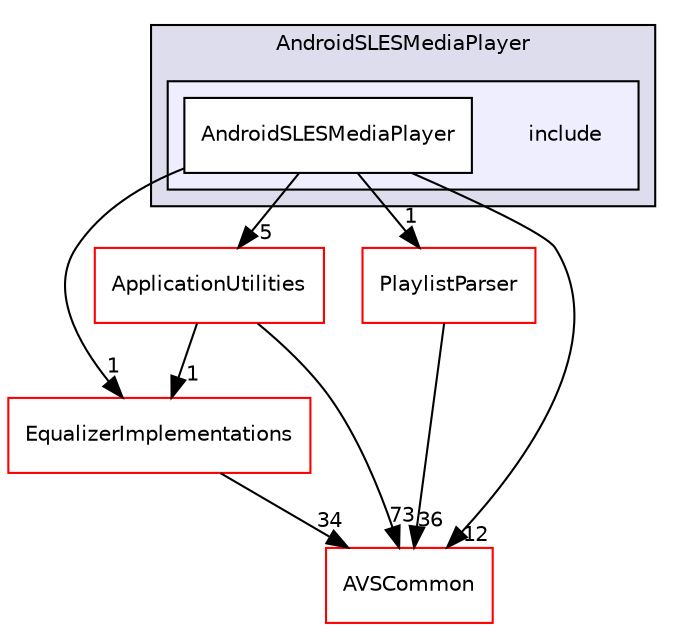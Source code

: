 digraph "/workplace/avs-device-sdk/MediaPlayer/AndroidSLESMediaPlayer/include" {
  compound=true
  node [ fontsize="10", fontname="Helvetica"];
  edge [ labelfontsize="10", labelfontname="Helvetica"];
  subgraph clusterdir_b97c8a12362aabf73b92afdea21f65db {
    graph [ bgcolor="#ddddee", pencolor="black", label="AndroidSLESMediaPlayer" fontname="Helvetica", fontsize="10", URL="dir_b97c8a12362aabf73b92afdea21f65db.html"]
  subgraph clusterdir_7b5c7f5aa6c9c2118e08133913118a4b {
    graph [ bgcolor="#eeeeff", pencolor="black", label="" URL="dir_7b5c7f5aa6c9c2118e08133913118a4b.html"];
    dir_7b5c7f5aa6c9c2118e08133913118a4b [shape=plaintext label="include"];
    dir_1c7bd630be78b850d01adb3bbc48faf9 [shape=box label="AndroidSLESMediaPlayer" color="black" fillcolor="white" style="filled" URL="dir_1c7bd630be78b850d01adb3bbc48faf9.html"];
  }
  }
  dir_748b5abbb33df61eda67007924a1a0cb [shape=box label="ApplicationUtilities" fillcolor="white" style="filled" color="red" URL="dir_748b5abbb33df61eda67007924a1a0cb.html"];
  dir_63c328d9f040c398ed3a99417a38689e [shape=box label="EqualizerImplementations" fillcolor="white" style="filled" color="red" URL="dir_63c328d9f040c398ed3a99417a38689e.html"];
  dir_655fbec917b1f23289d3ed8ec9803bf1 [shape=box label="PlaylistParser" fillcolor="white" style="filled" color="red" URL="dir_655fbec917b1f23289d3ed8ec9803bf1.html"];
  dir_13e65effb2bde530b17b3d5eefcd0266 [shape=box label="AVSCommon" fillcolor="white" style="filled" color="red" URL="dir_13e65effb2bde530b17b3d5eefcd0266.html"];
  dir_748b5abbb33df61eda67007924a1a0cb->dir_63c328d9f040c398ed3a99417a38689e [headlabel="1", labeldistance=1.5 headhref="dir_000026_000223.html"];
  dir_748b5abbb33df61eda67007924a1a0cb->dir_13e65effb2bde530b17b3d5eefcd0266 [headlabel="73", labeldistance=1.5 headhref="dir_000026_000015.html"];
  dir_1c7bd630be78b850d01adb3bbc48faf9->dir_748b5abbb33df61eda67007924a1a0cb [headlabel="5", labeldistance=1.5 headhref="dir_000255_000026.html"];
  dir_1c7bd630be78b850d01adb3bbc48faf9->dir_63c328d9f040c398ed3a99417a38689e [headlabel="1", labeldistance=1.5 headhref="dir_000255_000223.html"];
  dir_1c7bd630be78b850d01adb3bbc48faf9->dir_655fbec917b1f23289d3ed8ec9803bf1 [headlabel="1", labeldistance=1.5 headhref="dir_000255_000263.html"];
  dir_1c7bd630be78b850d01adb3bbc48faf9->dir_13e65effb2bde530b17b3d5eefcd0266 [headlabel="12", labeldistance=1.5 headhref="dir_000255_000015.html"];
  dir_63c328d9f040c398ed3a99417a38689e->dir_13e65effb2bde530b17b3d5eefcd0266 [headlabel="34", labeldistance=1.5 headhref="dir_000223_000015.html"];
  dir_655fbec917b1f23289d3ed8ec9803bf1->dir_13e65effb2bde530b17b3d5eefcd0266 [headlabel="36", labeldistance=1.5 headhref="dir_000263_000015.html"];
}
